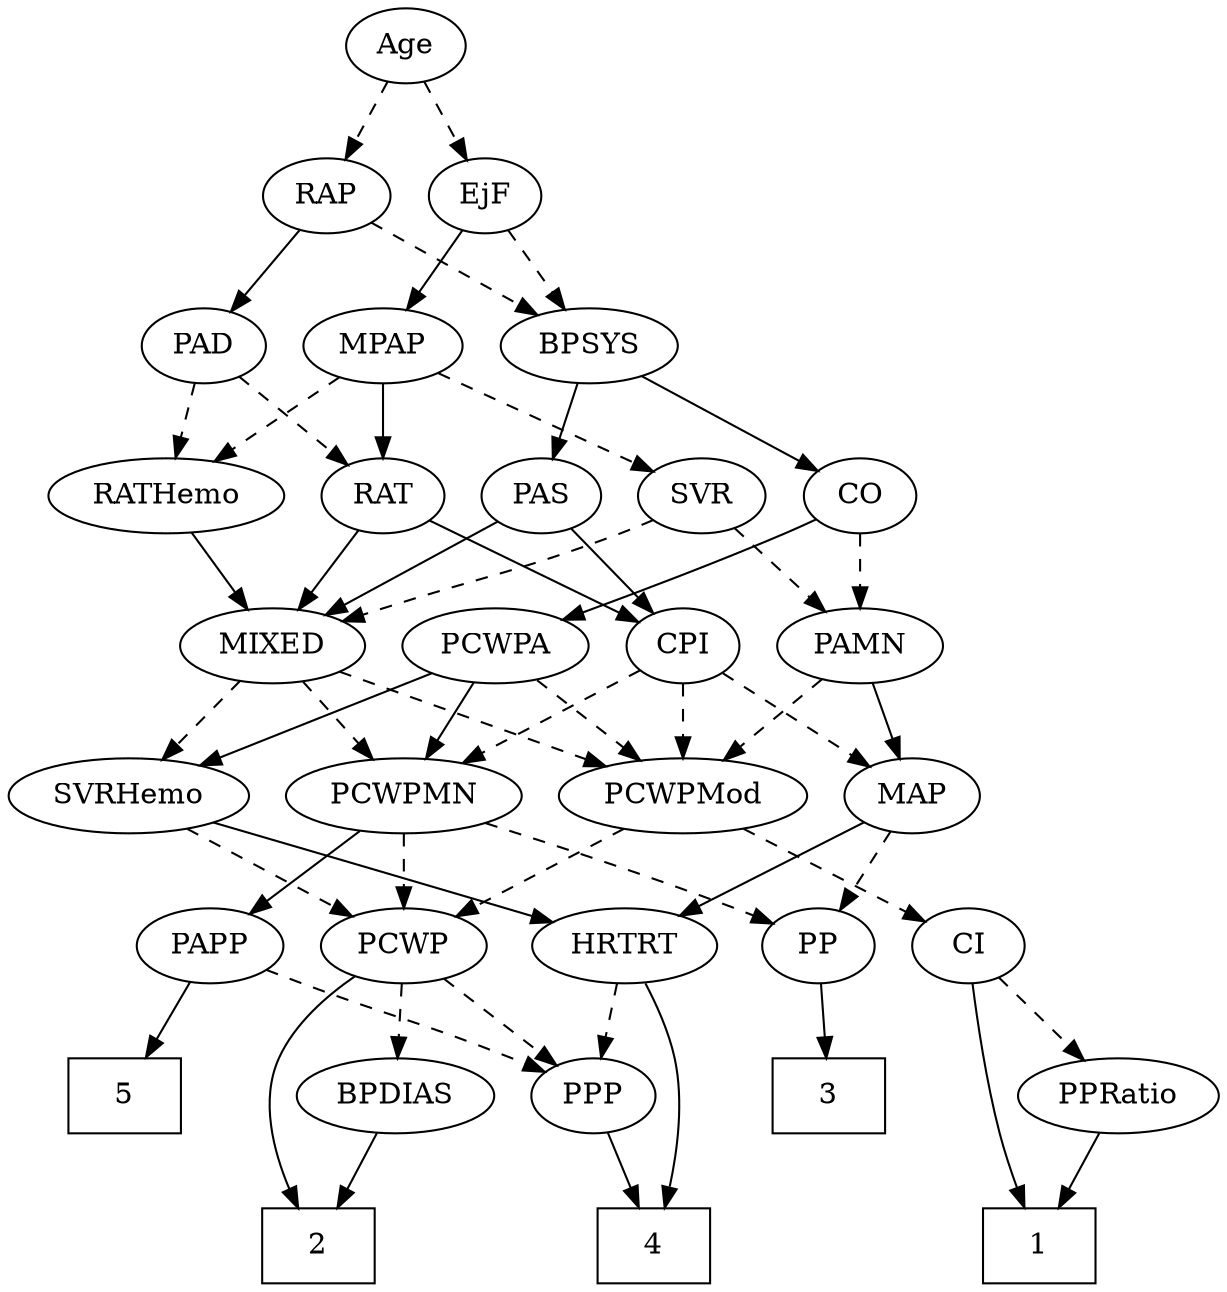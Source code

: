 strict digraph {
	graph [bb="0,0,511.3,612"];
	node [label="\N"];
	1	[height=0.5,
		pos="484.3,18",
		shape=box,
		width=0.75];
	2	[height=0.5,
		pos="347.3,18",
		shape=box,
		width=0.75];
	3	[height=0.5,
		pos="43.298,90",
		shape=box,
		width=0.75];
	4	[height=0.5,
		pos="198.3,18",
		shape=box,
		width=0.75];
	5	[height=0.5,
		pos="115.3,90",
		shape=box,
		width=0.75];
	Age	[height=0.5,
		pos="133.3,594",
		width=0.75];
	EjF	[height=0.5,
		pos="170.3,522",
		width=0.75];
	Age -> EjF	[pos="e,161.76,539.15 141.88,576.76 146.36,568.28 151.95,557.71 156.98,548.2",
		style=dashed];
	RAP	[height=0.5,
		pos="97.298,522",
		width=0.77632];
	Age -> RAP	[pos="e,105.85,539.63 124.95,576.76 120.65,568.4 115.31,558.02 110.47,548.61",
		style=dashed];
	MPAP	[height=0.5,
		pos="125.3,450",
		width=0.97491];
	EjF -> MPAP	[pos="e,135.78,467.31 160.09,505.12 154.53,496.47 147.52,485.58 141.26,475.83",
		style=solid];
	BPSYS	[height=0.5,
		pos="216.3,450",
		width=1.0471];
	EjF -> BPSYS	[pos="e,205.58,467.31 180.74,505.12 186.42,496.47 193.58,485.58 199.98,475.83",
		style=dashed];
	RAP -> BPSYS	[pos="e,193.46,464.43 117.22,509.28 135.63,498.45 163.29,482.18 184.71,469.58",
		style=dashed];
	PAD	[height=0.5,
		pos="43.298,450",
		width=0.79437];
	RAP -> PAD	[pos="e,55.248,466.49 85.313,505.46 78.322,496.4 69.361,484.79 61.512,474.61",
		style=solid];
	MIXED	[height=0.5,
		pos="194.3,306",
		width=1.1193];
	PCWPMod	[height=0.5,
		pos="385.3,234",
		width=1.4443];
	MIXED -> PCWPMod	[pos="e,350.98,247.58 224.56,293.91 256,282.39 305.51,264.24 341.28,251.13",
		style=dashed];
	PCWPMN	[height=0.5,
		pos="147.3,234",
		width=1.3902];
	MIXED -> PCWPMN	[pos="e,158.68,251.96 183.16,288.41 177.56,280.08 170.66,269.8 164.41,260.49",
		style=dashed];
	SVRHemo	[height=0.5,
		pos="265.3,234",
		width=1.3902];
	MIXED -> SVRHemo	[pos="e,248.76,251.31 210.41,289.12 219.63,280.03 231.36,268.46 241.61,258.35",
		style=dashed];
	RATHemo	[height=0.5,
		pos="122.3,378",
		width=1.3721];
	MPAP -> RATHemo	[pos="e,123.03,396.1 124.56,431.7 124.23,423.98 123.83,414.71 123.46,406.11",
		style=dashed];
	RAT	[height=0.5,
		pos="27.298,378",
		width=0.75827];
	MPAP -> RAT	[pos="e,45.123,391.73 105.47,434.83 90.554,424.18 69.975,409.48 53.675,397.84",
		style=solid];
	SVR	[height=0.5,
		pos="289.3,378",
		width=0.77632];
	MPAP -> SVR	[pos="e,267.05,389.38 152.17,438.11 177.96,427.58 217.94,411.06 252.3,396 254.09,395.21 255.94,394.4 257.79,393.57",
		style=dashed];
	CO	[height=0.5,
		pos="362.3,378",
		width=0.75];
	BPSYS -> CO	[pos="e,341.05,389.19 242.06,436.65 267.14,424.62 305.26,406.35 331.83,393.61",
		style=solid];
	PAS	[height=0.5,
		pos="216.3,378",
		width=0.75];
	BPSYS -> PAS	[pos="e,216.3,396.1 216.3,431.7 216.3,423.98 216.3,414.71 216.3,406.11",
		style=solid];
	PAD -> RATHemo	[pos="e,104.41,394.85 59.284,434.83 70.01,425.33 84.372,412.6 96.676,401.7",
		style=dashed];
	PAD -> RAT	[pos="e,31.246,396.28 39.424,432.05 37.643,424.26 35.485,414.82 33.487,406.08",
		style=dashed];
	PAMN	[height=0.5,
		pos="289.3,306",
		width=1.011];
	CO -> PAMN	[pos="e,305.31,322.36 347.52,362.83 337.57,353.29 324.23,340.5 312.83,329.57",
		style=dashed];
	PCWPA	[height=0.5,
		pos="385.3,306",
		width=1.1555];
	CO -> PCWPA	[pos="e,379.62,324.28 367.87,360.05 370.45,352.18 373.6,342.62 376.49,333.79",
		style=solid];
	PAS -> MIXED	[pos="e,199.73,324.28 210.97,360.05 208.52,352.26 205.56,342.82 202.81,334.08",
		style=solid];
	CPI	[height=0.5,
		pos="109.3,306",
		width=0.75];
	PAS -> CPI	[pos="e,128.08,319.29 197.66,364.81 180.81,353.78 155.79,337.41 136.67,324.9",
		style=solid];
	PAMN -> PCWPMod	[pos="e,364.1,250.46 309.19,290.5 322.59,280.72 340.52,267.65 355.6,256.65",
		style=dashed];
	MAP	[height=0.5,
		pos="48.298,234",
		width=0.84854];
	PAMN -> MAP	[pos="e,71.728,245.76 261.76,294.18 255.72,291.99 249.33,289.81 243.3,288 175.55,267.7 155.54,273.91 88.298,252 85.912,251.22 83.472,250.36 \
81.03,249.45",
		style=solid];
	RATHemo -> MIXED	[pos="e,178.18,322.67 139,360.76 148.49,351.53 160.53,339.83 170.94,329.7",
		style=solid];
	CPI -> PCWPMod	[pos="e,346.69,246.22 129.89,294.23 134.84,291.94 140.18,289.69 145.3,288 222.33,262.49 245.38,270.91 324.3,252 328.39,251.02 332.62,249.95 \
336.85,248.85",
		style=dashed];
	CPI -> PCWPMN	[pos="e,138,252.12 118.11,288.76 122.58,280.53 128.13,270.32 133.17,261.02",
		style=dashed];
	CPI -> MAP	[pos="e,61.637,250.31 96.361,290.15 88.223,280.82 77.555,268.57 68.337,258",
		style=dashed];
	RAT -> MIXED	[pos="e,164.97,318.53 49.139,366.77 54.104,364.5 59.368,362.14 64.298,360 94.737,346.81 129.56,332.66 155.5,322.31",
		style=solid];
	RAT -> CPI	[pos="e,93.41,320.56 43.498,363.17 55.48,352.94 71.989,338.85 85.473,327.34",
		style=solid];
	SVR -> MIXED	[pos="e,214.39,321.8 271.43,363.83 257.73,353.74 238.57,339.62 222.76,327.98",
		style=dashed];
	SVR -> PAMN	[pos="e,289.3,324.1 289.3,359.7 289.3,351.98 289.3,342.71 289.3,334.11",
		style=dashed];
	PCWP	[height=0.5,
		pos="312.3,162",
		width=0.97491];
	PCWPMod -> PCWP	[pos="e,328.14,178.19 368.37,216.76 358.61,207.4 346.19,195.5 335.53,185.28",
		style=dashed];
	CI	[height=0.5,
		pos="450.3,162",
		width=0.75];
	PCWPMod -> CI	[pos="e,436.63,177.72 400.37,216.76 409.1,207.37 420.21,195.41 429.73,185.15",
		style=dashed];
	PCWPA -> PCWPMod	[pos="e,385.3,252.1 385.3,287.7 385.3,279.98 385.3,270.71 385.3,262.11",
		style=dashed];
	PCWPA -> PCWPMN	[pos="e,185.06,245.92 353.54,294.16 347.19,292.06 340.54,289.92 334.3,288 277.81,270.65 263.14,268.18 206.3,252 202.54,250.93 198.65,249.82 \
194.74,248.7",
		style=solid];
	PCWPA -> SVRHemo	[pos="e,290.61,249.77 361.59,291.17 343.82,280.8 319.25,266.47 299.37,254.88",
		style=solid];
	PP	[height=0.5,
		pos="48.298,162",
		width=0.75];
	PCWPMN -> PP	[pos="e,66.24,175.69 125.33,217.46 110.33,206.86 90.392,192.76 74.557,181.57",
		style=dashed];
	PCWPMN -> PCWP	[pos="e,286.02,174.15 178.33,219.83 206.26,207.98 247.29,190.58 276.58,178.15",
		style=dashed];
	PAPP	[height=0.5,
		pos="130.3,162",
		width=0.88464];
	PCWPMN -> PAPP	[pos="e,134.49,180.28 143.18,216.05 141.29,208.26 139,198.82 136.87,190.08",
		style=solid];
	SVRHemo -> PCWP	[pos="e,301.24,179.47 276.44,216.41 282.17,207.87 289.28,197.28 295.65,187.79",
		style=dashed];
	HRTRT	[height=0.5,
		pos="219.3,162",
		width=1.1013];
	SVRHemo -> HRTRT	[pos="e,230.12,179.47 254.4,216.41 248.84,207.95 241.97,197.49 235.78,188.08",
		style=solid];
	BPDIAS	[height=0.5,
		pos="312.3,90",
		width=1.1735];
	BPDIAS -> 2	[pos="e,338.66,36.275 320.77,72.055 324.79,64.007 329.7,54.205 334.18,45.226",
		style=solid];
	MAP -> PP	[pos="e,48.298,180.1 48.298,215.7 48.298,207.98 48.298,198.71 48.298,190.11",
		style=dashed];
	MAP -> HRTRT	[pos="e,190.62,174.44 72.382,222.68 77.622,220.46 83.14,218.14 88.298,216 119.44,203.08 154.91,188.76 181.07,178.26",
		style=solid];
	PP -> 3	[pos="e,44.519,108.1 47.062,143.7 46.511,135.98 45.848,126.71 45.234,118.11",
		style=solid];
	PPP	[height=0.5,
		pos="225.3,90",
		width=0.75];
	PPP -> 4	[pos="e,205.03,36.447 218.9,72.411 215.86,64.539 212.16,54.929 208.73,46.042",
		style=solid];
	PPRatio	[height=0.5,
		pos="450.3,90",
		width=1.1013];
	PPRatio -> 1	[pos="e,475.91,36.275 458.53,72.055 462.4,64.091 467.1,54.411 471.42,45.51",
		style=solid];
	PCWP -> 2	[pos="e,355.89,36.306 331.91,146.96 343.43,137.44 356.95,123.75 363.3,108 371.37,87.974 366.15,63.778 359.59,45.673",
		style=solid];
	PCWP -> BPDIAS	[pos="e,312.3,108.1 312.3,143.7 312.3,135.98 312.3,126.71 312.3,118.11",
		style=dashed];
	PCWP -> PPP	[pos="e,241.83,104.3 294.27,146.5 281.37,136.12 263.86,122.03 249.71,110.64",
		style=dashed];
	CI -> 1	[pos="e,492.48,36.286 467.91,147.86 479.25,138.25 492.99,124.1 499.3,108 507.15,87.932 502.24,63.74 496.01,45.646",
		style=solid];
	CI -> PPRatio	[pos="e,450.3,108.1 450.3,143.7 450.3,135.98 450.3,126.71 450.3,118.11",
		style=dashed];
	PAPP -> 5	[pos="e,119,108.28 126.67,144.05 125,136.26 122.97,126.82 121.1,118.08",
		style=solid];
	PAPP -> PPP	[pos="e,207.85,103.86 149.07,147.17 163.48,136.55 183.56,121.76 199.49,110.02",
		style=dashed];
	HRTRT -> 4	[pos="e,193.04,36.011 207.19,144.78 200.48,134.75 192.8,121.29 189.3,108 183.91,87.537 186.81,63.643 190.69,45.769",
		style=solid];
	HRTRT -> PPP	[pos="e,223.83,108.1 220.78,143.7 221.44,135.98 222.24,126.71 222.97,118.11",
		style=dashed];
}
